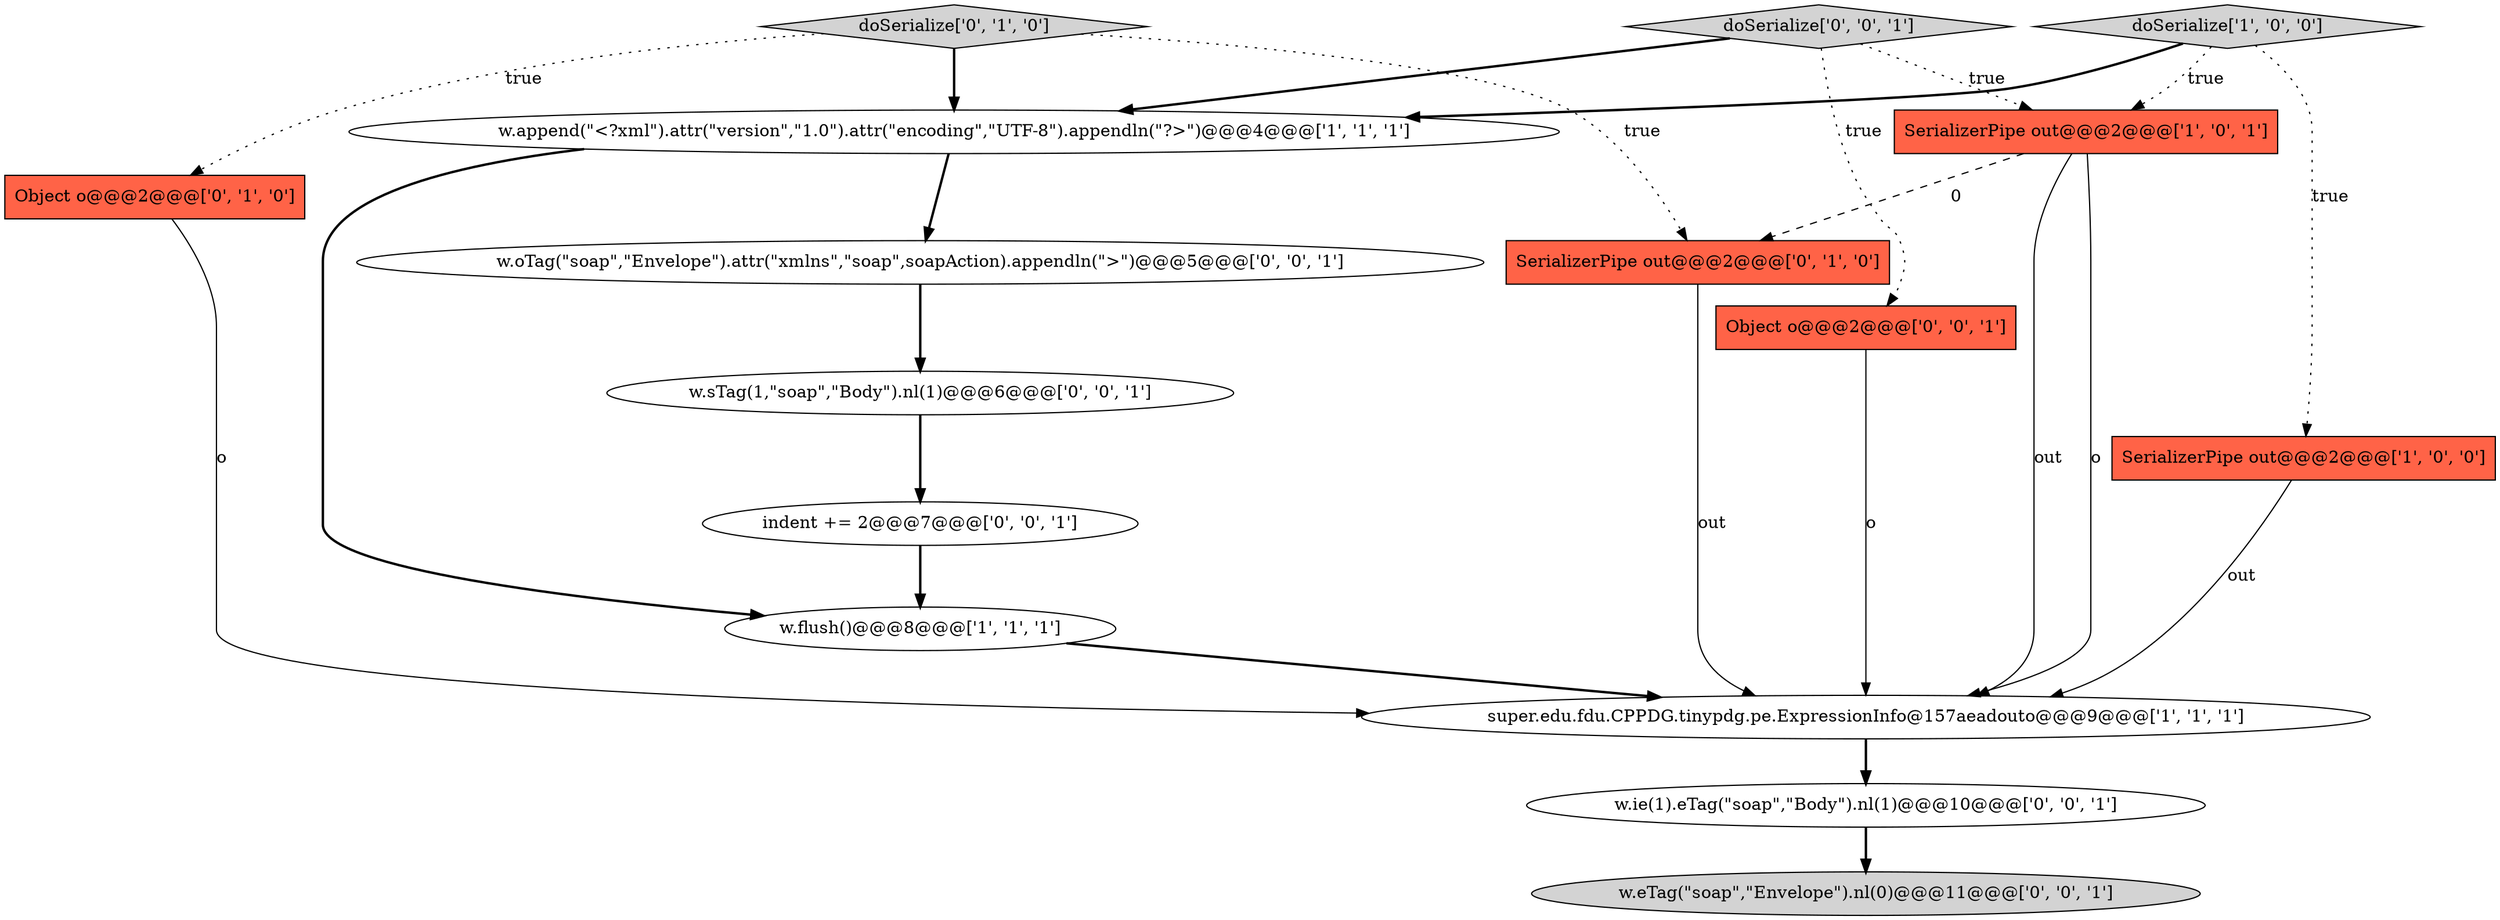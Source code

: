 digraph {
15 [style = filled, label = "w.oTag(\"soap\",\"Envelope\").attr(\"xmlns\",\"soap\",soapAction).appendln(\">\")@@@5@@@['0', '0', '1']", fillcolor = white, shape = ellipse image = "AAA0AAABBB3BBB"];
6 [style = filled, label = "doSerialize['0', '1', '0']", fillcolor = lightgray, shape = diamond image = "AAA0AAABBB2BBB"];
0 [style = filled, label = "doSerialize['1', '0', '0']", fillcolor = lightgray, shape = diamond image = "AAA0AAABBB1BBB"];
11 [style = filled, label = "doSerialize['0', '0', '1']", fillcolor = lightgray, shape = diamond image = "AAA0AAABBB3BBB"];
7 [style = filled, label = "Object o@@@2@@@['0', '1', '0']", fillcolor = tomato, shape = box image = "AAA0AAABBB2BBB"];
12 [style = filled, label = "w.ie(1).eTag(\"soap\",\"Body\").nl(1)@@@10@@@['0', '0', '1']", fillcolor = white, shape = ellipse image = "AAA0AAABBB3BBB"];
8 [style = filled, label = "SerializerPipe out@@@2@@@['0', '1', '0']", fillcolor = tomato, shape = box image = "AAA1AAABBB2BBB"];
10 [style = filled, label = "Object o@@@2@@@['0', '0', '1']", fillcolor = tomato, shape = box image = "AAA0AAABBB3BBB"];
1 [style = filled, label = "w.append(\"<?xml\").attr(\"version\",\"1.0\").attr(\"encoding\",\"UTF-8\").appendln(\"?>\")@@@4@@@['1', '1', '1']", fillcolor = white, shape = ellipse image = "AAA0AAABBB1BBB"];
4 [style = filled, label = "w.flush()@@@8@@@['1', '1', '1']", fillcolor = white, shape = ellipse image = "AAA0AAABBB1BBB"];
9 [style = filled, label = "w.sTag(1,\"soap\",\"Body\").nl(1)@@@6@@@['0', '0', '1']", fillcolor = white, shape = ellipse image = "AAA0AAABBB3BBB"];
2 [style = filled, label = "super.edu.fdu.CPPDG.tinypdg.pe.ExpressionInfo@157aeadouto@@@9@@@['1', '1', '1']", fillcolor = white, shape = ellipse image = "AAA0AAABBB1BBB"];
13 [style = filled, label = "w.eTag(\"soap\",\"Envelope\").nl(0)@@@11@@@['0', '0', '1']", fillcolor = lightgray, shape = ellipse image = "AAA0AAABBB3BBB"];
3 [style = filled, label = "SerializerPipe out@@@2@@@['1', '0', '0']", fillcolor = tomato, shape = box image = "AAA0AAABBB1BBB"];
14 [style = filled, label = "indent += 2@@@7@@@['0', '0', '1']", fillcolor = white, shape = ellipse image = "AAA0AAABBB3BBB"];
5 [style = filled, label = "SerializerPipe out@@@2@@@['1', '0', '1']", fillcolor = tomato, shape = box image = "AAA0AAABBB1BBB"];
1->4 [style = bold, label=""];
0->5 [style = dotted, label="true"];
11->1 [style = bold, label=""];
3->2 [style = solid, label="out"];
11->10 [style = dotted, label="true"];
1->15 [style = bold, label=""];
5->2 [style = solid, label="out"];
11->5 [style = dotted, label="true"];
4->2 [style = bold, label=""];
2->12 [style = bold, label=""];
6->1 [style = bold, label=""];
12->13 [style = bold, label=""];
8->2 [style = solid, label="out"];
6->8 [style = dotted, label="true"];
5->2 [style = solid, label="o"];
10->2 [style = solid, label="o"];
0->1 [style = bold, label=""];
15->9 [style = bold, label=""];
9->14 [style = bold, label=""];
6->7 [style = dotted, label="true"];
5->8 [style = dashed, label="0"];
0->3 [style = dotted, label="true"];
7->2 [style = solid, label="o"];
14->4 [style = bold, label=""];
}
